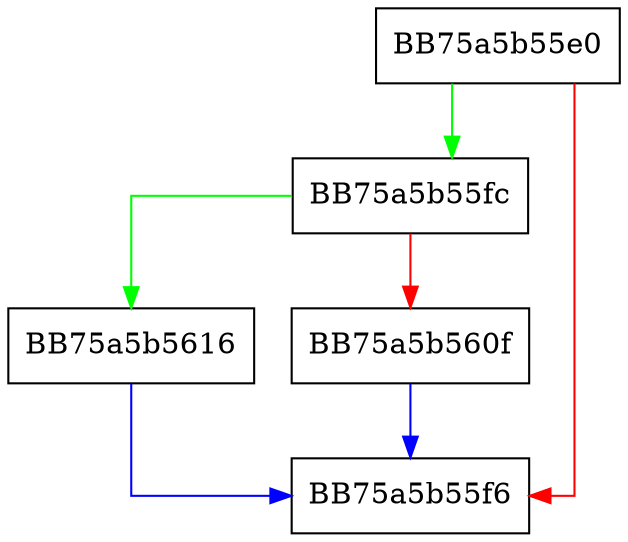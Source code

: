 digraph Release {
  node [shape="box"];
  graph [splines=ortho];
  BB75a5b55e0 -> BB75a5b55fc [color="green"];
  BB75a5b55e0 -> BB75a5b55f6 [color="red"];
  BB75a5b55fc -> BB75a5b5616 [color="green"];
  BB75a5b55fc -> BB75a5b560f [color="red"];
  BB75a5b560f -> BB75a5b55f6 [color="blue"];
  BB75a5b5616 -> BB75a5b55f6 [color="blue"];
}